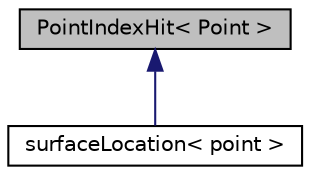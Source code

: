 digraph "PointIndexHit&lt; Point &gt;"
{
  bgcolor="transparent";
  edge [fontname="Helvetica",fontsize="10",labelfontname="Helvetica",labelfontsize="10"];
  node [fontname="Helvetica",fontsize="10",shape=record];
  Node1 [label="PointIndexHit\< Point \>",height=0.2,width=0.4,color="black", fillcolor="grey75", style="filled", fontcolor="black"];
  Node1 -> Node2 [dir="back",color="midnightblue",fontsize="10",style="solid",fontname="Helvetica"];
  Node2 [label="surfaceLocation\< point \>",height=0.2,width=0.4,color="black",URL="$a02555.html",tooltip="Contains information about location on a triSurface: "];
}

